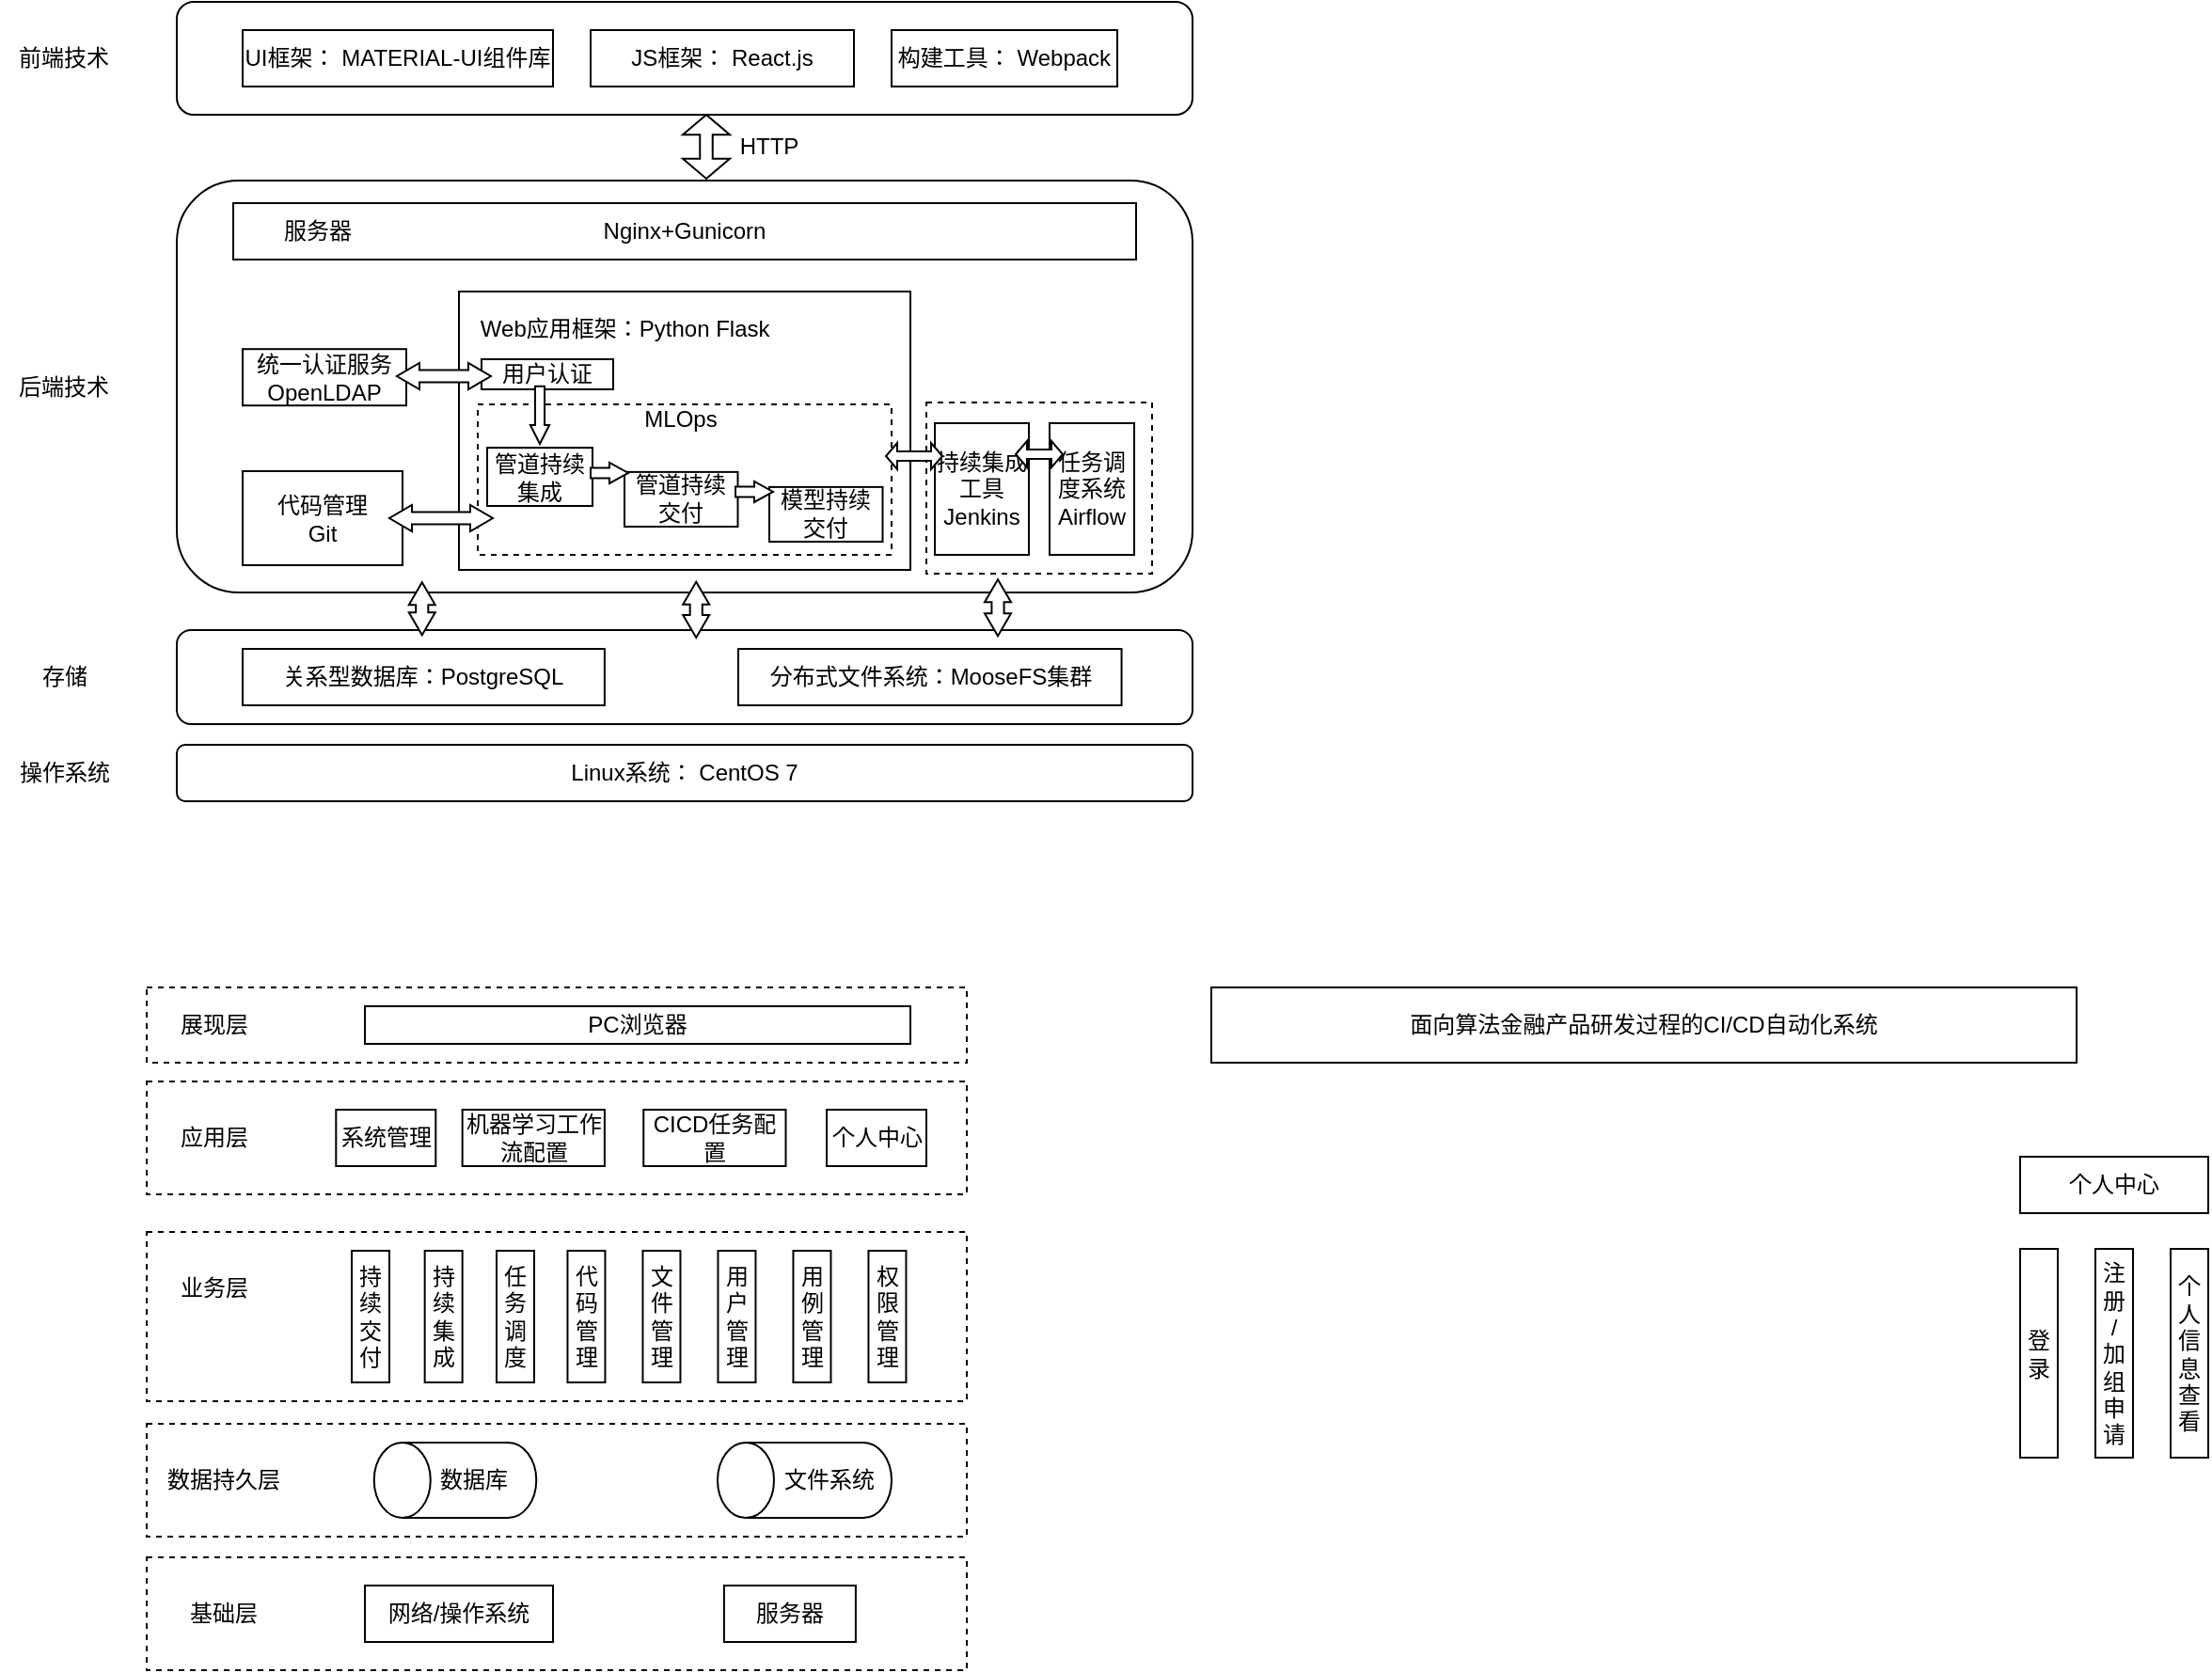 <mxfile version="14.6.6" type="github">
  <diagram id="vNM15qeYT9EExKCgJNkL" name="第 1 页">
    <mxGraphModel dx="782" dy="437" grid="1" gridSize="10" guides="1" tooltips="1" connect="1" arrows="1" fold="1" page="1" pageScale="1" pageWidth="827" pageHeight="1169" math="0" shadow="0">
      <root>
        <mxCell id="0" />
        <mxCell id="1" parent="0" />
        <mxCell id="6xyBLph1M2rWBh-eGpku-9" value="" style="rounded=1;whiteSpace=wrap;html=1;" vertex="1" parent="1">
          <mxGeometry x="100" y="191" width="540" height="219" as="geometry" />
        </mxCell>
        <mxCell id="6xyBLph1M2rWBh-eGpku-51" value="" style="rounded=0;whiteSpace=wrap;html=1;dashed=1;" vertex="1" parent="1">
          <mxGeometry x="498.5" y="309" width="120" height="91" as="geometry" />
        </mxCell>
        <mxCell id="6xyBLph1M2rWBh-eGpku-11" value="" style="rounded=0;whiteSpace=wrap;html=1;" vertex="1" parent="1">
          <mxGeometry x="250" y="250" width="240" height="148" as="geometry" />
        </mxCell>
        <mxCell id="6xyBLph1M2rWBh-eGpku-48" value="" style="rounded=0;whiteSpace=wrap;html=1;dashed=1;" vertex="1" parent="1">
          <mxGeometry x="260" y="310" width="220" height="80" as="geometry" />
        </mxCell>
        <mxCell id="6xyBLph1M2rWBh-eGpku-1" value="" style="rounded=1;whiteSpace=wrap;html=1;" vertex="1" parent="1">
          <mxGeometry x="100" y="96" width="540" height="60" as="geometry" />
        </mxCell>
        <mxCell id="6xyBLph1M2rWBh-eGpku-2" value="前端技术" style="text;html=1;strokeColor=none;fillColor=none;align=center;verticalAlign=middle;whiteSpace=wrap;rounded=0;" vertex="1" parent="1">
          <mxGeometry x="15.0" y="116" width="50" height="20" as="geometry" />
        </mxCell>
        <mxCell id="6xyBLph1M2rWBh-eGpku-3" value="UI框架： MATERIAL-UI组件库" style="rounded=0;whiteSpace=wrap;html=1;" vertex="1" parent="1">
          <mxGeometry x="135" y="111" width="165" height="30" as="geometry" />
        </mxCell>
        <mxCell id="6xyBLph1M2rWBh-eGpku-4" value="JS框架： React.js" style="rounded=0;whiteSpace=wrap;html=1;" vertex="1" parent="1">
          <mxGeometry x="320" y="111" width="140" height="30" as="geometry" />
        </mxCell>
        <mxCell id="6xyBLph1M2rWBh-eGpku-7" value="" style="html=1;shadow=0;dashed=0;align=center;verticalAlign=middle;shape=mxgraph.arrows2.twoWayArrow;dy=0.73;dx=10.67;rotation=90;" vertex="1" parent="1">
          <mxGeometry x="364.5" y="160.5" width="34" height="25" as="geometry" />
        </mxCell>
        <mxCell id="6xyBLph1M2rWBh-eGpku-8" value="HTTP" style="text;html=1;strokeColor=none;fillColor=none;align=center;verticalAlign=middle;whiteSpace=wrap;rounded=0;" vertex="1" parent="1">
          <mxGeometry x="394.5" y="163" width="40" height="20" as="geometry" />
        </mxCell>
        <mxCell id="6xyBLph1M2rWBh-eGpku-10" value="Nginx+Gunicorn" style="rounded=0;whiteSpace=wrap;html=1;" vertex="1" parent="1">
          <mxGeometry x="130" y="203" width="480" height="30" as="geometry" />
        </mxCell>
        <mxCell id="6xyBLph1M2rWBh-eGpku-16" value="Web应用框架：Python Flask&amp;nbsp;" style="text;html=1;strokeColor=none;fillColor=none;align=center;verticalAlign=middle;whiteSpace=wrap;rounded=0;" vertex="1" parent="1">
          <mxGeometry x="255" y="260" width="170" height="20" as="geometry" />
        </mxCell>
        <mxCell id="6xyBLph1M2rWBh-eGpku-17" value="Linux系统： CentOS 7" style="rounded=1;whiteSpace=wrap;html=1;" vertex="1" parent="1">
          <mxGeometry x="100" y="491" width="540" height="30" as="geometry" />
        </mxCell>
        <mxCell id="6xyBLph1M2rWBh-eGpku-27" value="统一认证服务&lt;br&gt;OpenLDAP" style="rounded=0;whiteSpace=wrap;html=1;" vertex="1" parent="1">
          <mxGeometry x="135" y="280.6" width="87" height="30" as="geometry" />
        </mxCell>
        <mxCell id="6xyBLph1M2rWBh-eGpku-28" value="代码管理&lt;br&gt;Git" style="rounded=0;whiteSpace=wrap;html=1;" vertex="1" parent="1">
          <mxGeometry x="135" y="345.5" width="85" height="50" as="geometry" />
        </mxCell>
        <mxCell id="6xyBLph1M2rWBh-eGpku-29" value="操作系统" style="text;html=1;strokeColor=none;fillColor=none;align=center;verticalAlign=middle;whiteSpace=wrap;rounded=0;" vertex="1" parent="1">
          <mxGeometry x="12.5" y="496" width="55" height="20" as="geometry" />
        </mxCell>
        <mxCell id="6xyBLph1M2rWBh-eGpku-31" value="" style="html=1;shadow=0;dashed=0;align=center;verticalAlign=middle;shape=mxgraph.arrows2.twoWayArrow;dy=0.53;dx=12;rotation=0;" vertex="1" parent="1">
          <mxGeometry x="213" y="363.5" width="55" height="14" as="geometry" />
        </mxCell>
        <mxCell id="6xyBLph1M2rWBh-eGpku-32" value="任务调度系统&lt;br&gt;Airflow" style="rounded=0;whiteSpace=wrap;html=1;" vertex="1" parent="1">
          <mxGeometry x="564" y="320" width="45" height="70" as="geometry" />
        </mxCell>
        <mxCell id="6xyBLph1M2rWBh-eGpku-33" value="持续集成工具&lt;br&gt;Jenkins" style="rounded=0;whiteSpace=wrap;html=1;" vertex="1" parent="1">
          <mxGeometry x="503" y="320" width="50" height="70" as="geometry" />
        </mxCell>
        <mxCell id="6xyBLph1M2rWBh-eGpku-34" value="" style="html=1;shadow=0;dashed=0;align=center;verticalAlign=middle;shape=mxgraph.arrows2.twoWayArrow;dy=0.64;dx=6;rotation=0;" vertex="1" parent="1">
          <mxGeometry x="477" y="330.5" width="30" height="14" as="geometry" />
        </mxCell>
        <mxCell id="6xyBLph1M2rWBh-eGpku-36" value="服务器" style="text;html=1;strokeColor=none;fillColor=none;align=center;verticalAlign=middle;whiteSpace=wrap;rounded=0;" vertex="1" parent="1">
          <mxGeometry x="155" y="208" width="40" height="20" as="geometry" />
        </mxCell>
        <mxCell id="6xyBLph1M2rWBh-eGpku-37" value="用户认证" style="rounded=0;whiteSpace=wrap;html=1;" vertex="1" parent="1">
          <mxGeometry x="262" y="286" width="70" height="16" as="geometry" />
        </mxCell>
        <mxCell id="6xyBLph1M2rWBh-eGpku-39" value="" style="html=1;shadow=0;dashed=0;align=center;verticalAlign=middle;shape=mxgraph.arrows2.arrow;dy=0.5;dx=10;notch=0;rotation=90;" vertex="1" parent="1">
          <mxGeometry x="277.65" y="310.6" width="30.7" height="10.13" as="geometry" />
        </mxCell>
        <mxCell id="6xyBLph1M2rWBh-eGpku-42" value="管道持续集成" style="rounded=0;whiteSpace=wrap;html=1;" vertex="1" parent="1">
          <mxGeometry x="265" y="333.07" width="56" height="30.93" as="geometry" />
        </mxCell>
        <mxCell id="6xyBLph1M2rWBh-eGpku-43" value="管道持续&lt;br&gt;交付" style="rounded=0;whiteSpace=wrap;html=1;" vertex="1" parent="1">
          <mxGeometry x="338" y="345.94" width="60.25" height="29.07" as="geometry" />
        </mxCell>
        <mxCell id="6xyBLph1M2rWBh-eGpku-46" value="模型持续&lt;br&gt;交付" style="rounded=0;whiteSpace=wrap;html=1;" vertex="1" parent="1">
          <mxGeometry x="415" y="353.94" width="60.25" height="29.07" as="geometry" />
        </mxCell>
        <mxCell id="6xyBLph1M2rWBh-eGpku-47" value="" style="html=1;shadow=0;dashed=0;align=center;verticalAlign=middle;shape=mxgraph.arrows2.twoWayArrow;dy=0.64;dx=6;rotation=0;" vertex="1" parent="1">
          <mxGeometry x="546" y="329.5" width="25" height="14" as="geometry" />
        </mxCell>
        <mxCell id="6xyBLph1M2rWBh-eGpku-45" value="" style="html=1;shadow=0;dashed=0;align=center;verticalAlign=middle;shape=mxgraph.arrows2.arrow;dy=0.5;dx=10;notch=0;rotation=0;" vertex="1" parent="1">
          <mxGeometry x="397" y="350.94" width="20" height="11.06" as="geometry" />
        </mxCell>
        <mxCell id="6xyBLph1M2rWBh-eGpku-40" value="" style="html=1;shadow=0;dashed=0;align=center;verticalAlign=middle;shape=mxgraph.arrows2.arrow;dy=0.5;dx=10;notch=0;rotation=0;" vertex="1" parent="1">
          <mxGeometry x="320" y="340.94" width="20" height="11.06" as="geometry" />
        </mxCell>
        <mxCell id="6xyBLph1M2rWBh-eGpku-52" value="存储" style="text;html=1;strokeColor=none;fillColor=none;align=center;verticalAlign=middle;whiteSpace=wrap;rounded=0;" vertex="1" parent="1">
          <mxGeometry x="6.566" y="445" width="66.869" height="20" as="geometry" />
        </mxCell>
        <mxCell id="6xyBLph1M2rWBh-eGpku-53" value="后端技术" style="text;html=1;strokeColor=none;fillColor=none;align=center;verticalAlign=middle;whiteSpace=wrap;rounded=0;" vertex="1" parent="1">
          <mxGeometry x="15" y="290.6" width="50" height="20" as="geometry" />
        </mxCell>
        <mxCell id="6xyBLph1M2rWBh-eGpku-54" value="MLOps" style="text;html=1;strokeColor=none;fillColor=none;align=center;verticalAlign=middle;whiteSpace=wrap;rounded=0;dashed=1;" vertex="1" parent="1">
          <mxGeometry x="348.13" y="308.07" width="40" height="20" as="geometry" />
        </mxCell>
        <mxCell id="6xyBLph1M2rWBh-eGpku-12" value="" style="rounded=1;whiteSpace=wrap;html=1;" vertex="1" parent="1">
          <mxGeometry x="100" y="430" width="540" height="50" as="geometry" />
        </mxCell>
        <mxCell id="6xyBLph1M2rWBh-eGpku-13" value="关系型数据库：PostgreSQL" style="rounded=0;whiteSpace=wrap;html=1;" vertex="1" parent="1">
          <mxGeometry x="134.997" y="440" width="192.453" height="30" as="geometry" />
        </mxCell>
        <mxCell id="6xyBLph1M2rWBh-eGpku-15" value="分布式文件系统：MooseFS集群" style="rounded=0;whiteSpace=wrap;html=1;" vertex="1" parent="1">
          <mxGeometry x="398.501" y="440" width="203.774" height="30" as="geometry" />
        </mxCell>
        <mxCell id="6xyBLph1M2rWBh-eGpku-25" value="" style="html=1;shadow=0;dashed=0;align=center;verticalAlign=middle;shape=mxgraph.arrows2.twoWayArrow;dy=0.53;dx=12;rotation=90;" vertex="1" parent="1">
          <mxGeometry x="216.38" y="411.63" width="28" height="14" as="geometry" />
        </mxCell>
        <mxCell id="6xyBLph1M2rWBh-eGpku-50" value="" style="html=1;shadow=0;dashed=0;align=center;verticalAlign=middle;shape=mxgraph.arrows2.twoWayArrow;dy=0.53;dx=12;rotation=90;" vertex="1" parent="1">
          <mxGeometry x="521.5" y="411.13" width="30" height="14" as="geometry" />
        </mxCell>
        <mxCell id="6xyBLph1M2rWBh-eGpku-26" value="" style="html=1;shadow=0;dashed=0;align=center;verticalAlign=middle;shape=mxgraph.arrows2.twoWayArrow;dy=0.53;dx=12;rotation=90;" vertex="1" parent="1">
          <mxGeometry x="361.28" y="412.16" width="29.67" height="14" as="geometry" />
        </mxCell>
        <mxCell id="6xyBLph1M2rWBh-eGpku-58" value="构建工具： Webpack" style="rounded=0;whiteSpace=wrap;html=1;" vertex="1" parent="1">
          <mxGeometry x="480" y="111" width="120" height="30" as="geometry" />
        </mxCell>
        <mxCell id="6xyBLph1M2rWBh-eGpku-35" value="" style="html=1;shadow=0;dashed=0;align=center;verticalAlign=middle;shape=mxgraph.arrows2.twoWayArrow;dy=0.53;dx=12;rotation=0;" vertex="1" parent="1">
          <mxGeometry x="217" y="288" width="50" height="14" as="geometry" />
        </mxCell>
        <mxCell id="6xyBLph1M2rWBh-eGpku-60" value="" style="rounded=0;whiteSpace=wrap;html=1;dashed=1;" vertex="1" parent="1">
          <mxGeometry x="84" y="620" width="436" height="40" as="geometry" />
        </mxCell>
        <mxCell id="6xyBLph1M2rWBh-eGpku-61" value="" style="rounded=0;whiteSpace=wrap;html=1;dashed=1;" vertex="1" parent="1">
          <mxGeometry x="84" y="670" width="436" height="60" as="geometry" />
        </mxCell>
        <mxCell id="6xyBLph1M2rWBh-eGpku-62" value="展现层" style="text;html=1;strokeColor=none;fillColor=none;align=center;verticalAlign=middle;whiteSpace=wrap;rounded=0;dashed=1;" vertex="1" parent="1">
          <mxGeometry x="100" y="630" width="40" height="20" as="geometry" />
        </mxCell>
        <mxCell id="6xyBLph1M2rWBh-eGpku-63" value="应用层" style="text;html=1;strokeColor=none;fillColor=none;align=center;verticalAlign=middle;whiteSpace=wrap;rounded=0;dashed=1;" vertex="1" parent="1">
          <mxGeometry x="100" y="690" width="40" height="20" as="geometry" />
        </mxCell>
        <mxCell id="6xyBLph1M2rWBh-eGpku-64" value="" style="rounded=0;whiteSpace=wrap;html=1;dashed=1;" vertex="1" parent="1">
          <mxGeometry x="84" y="750" width="436" height="90" as="geometry" />
        </mxCell>
        <mxCell id="6xyBLph1M2rWBh-eGpku-65" value="业务层" style="text;html=1;strokeColor=none;fillColor=none;align=center;verticalAlign=middle;whiteSpace=wrap;rounded=0;dashed=1;" vertex="1" parent="1">
          <mxGeometry x="100" y="770" width="40" height="20" as="geometry" />
        </mxCell>
        <mxCell id="6xyBLph1M2rWBh-eGpku-69" value="PC浏览器" style="rounded=0;whiteSpace=wrap;html=1;" vertex="1" parent="1">
          <mxGeometry x="200" y="630" width="290" height="20" as="geometry" />
        </mxCell>
        <mxCell id="6xyBLph1M2rWBh-eGpku-70" value="个人中心" style="rounded=0;whiteSpace=wrap;html=1;" vertex="1" parent="1">
          <mxGeometry x="445.5" y="685" width="53" height="30" as="geometry" />
        </mxCell>
        <mxCell id="6xyBLph1M2rWBh-eGpku-72" value="面向算法金融产品研发过程的CI/CD自动化系统" style="rounded=0;whiteSpace=wrap;html=1;" vertex="1" parent="1">
          <mxGeometry x="650" y="620" width="460" height="40" as="geometry" />
        </mxCell>
        <mxCell id="6xyBLph1M2rWBh-eGpku-74" value="个人中心" style="rounded=0;whiteSpace=wrap;html=1;" vertex="1" parent="1">
          <mxGeometry x="1080" y="710" width="100" height="30" as="geometry" />
        </mxCell>
        <mxCell id="6xyBLph1M2rWBh-eGpku-75" value="登录" style="rounded=0;whiteSpace=wrap;html=1;" vertex="1" parent="1">
          <mxGeometry x="1080" y="759" width="20" height="111" as="geometry" />
        </mxCell>
        <mxCell id="6xyBLph1M2rWBh-eGpku-76" value="注册&lt;br&gt;/&lt;br&gt;加组申请" style="rounded=0;whiteSpace=wrap;html=1;" vertex="1" parent="1">
          <mxGeometry x="1120" y="759" width="20" height="111" as="geometry" />
        </mxCell>
        <mxCell id="6xyBLph1M2rWBh-eGpku-78" value="个人信息查看" style="rounded=0;whiteSpace=wrap;html=1;" vertex="1" parent="1">
          <mxGeometry x="1160" y="759" width="20" height="111" as="geometry" />
        </mxCell>
        <mxCell id="6xyBLph1M2rWBh-eGpku-89" value="机器学习工作流配置" style="rounded=0;whiteSpace=wrap;html=1;" vertex="1" parent="1">
          <mxGeometry x="251.83" y="685" width="75.62" height="30" as="geometry" />
        </mxCell>
        <mxCell id="6xyBLph1M2rWBh-eGpku-90" value="CICD任务配置" style="rounded=0;whiteSpace=wrap;html=1;" vertex="1" parent="1">
          <mxGeometry x="348.13" y="685" width="75.62" height="30" as="geometry" />
        </mxCell>
        <mxCell id="6xyBLph1M2rWBh-eGpku-91" value="系统管理" style="rounded=0;whiteSpace=wrap;html=1;" vertex="1" parent="1">
          <mxGeometry x="184.65" y="685" width="53" height="30" as="geometry" />
        </mxCell>
        <mxCell id="6xyBLph1M2rWBh-eGpku-107" value="持续集成&lt;span style=&quot;color: rgba(0 , 0 , 0 , 0) ; font-family: monospace ; font-size: 0px&quot;&gt;%3CmxGraphModel%3E%3Croot%3E%3CmxCell%20id%3D%220%22%2F%3E%3CmxCell%20id%3D%221%22%20parent%3D%220%22%2F%3E%3CmxCell%20id%3D%222%22%20value%3D%22%E7%94%A8%E4%BE%8B%E7%AE%A1%E7%90%86%22%20style%3D%22rounded%3D0%3BwhiteSpace%3Dwrap%3Bhtml%3D1%3B%22%20vertex%3D%221%22%20parent%3D%221%22%3E%3CmxGeometry%20x%3D%22376.73%22%20y%3D%22760%22%20width%3D%2220%22%20height%3D%2270%22%20as%3D%22geometry%22%2F%3E%3C%2FmxCell%3E%3C%2Froot%3E%3C%2FmxGraphModel%3E&lt;/span&gt;" style="rounded=0;whiteSpace=wrap;html=1;" vertex="1" parent="1">
          <mxGeometry x="231.83" y="760" width="20" height="70" as="geometry" />
        </mxCell>
        <mxCell id="6xyBLph1M2rWBh-eGpku-108" value="持续交付&lt;span style=&quot;color: rgba(0 , 0 , 0 , 0) ; font-family: monospace ; font-size: 0px&quot;&gt;%3CmxGraphModel%3E%3Croot%3E%3CmxCell%20id%3D%220%22%2F%3E%3CmxCell%20id%3D%221%22%20parent%3D%220%22%2F%3E%3CmxCell%20id%3D%222%22%20value%3D%22%E7%94%A8%E4%BE%8B%E7%AE%A1%E7%90%86%22%20style%3D%22rounded%3D0%3BwhiteSpace%3Dwrap%3Bhtml%3D1%3B%22%20vertex%3D%221%22%20parent%3D%221%22%3E%3CmxGeometry%20x%3D%22376.73%22%20y%3D%22760%22%20width%3D%2220%22%20height%3D%2270%22%20as%3D%22geometry%22%2F%3E%3C%2FmxCell%3E%3C%2Froot%3E%3C%2FmxGraphModel%3E&lt;/span&gt;" style="rounded=0;whiteSpace=wrap;html=1;" vertex="1" parent="1">
          <mxGeometry x="193" y="760" width="20" height="70" as="geometry" />
        </mxCell>
        <mxCell id="6xyBLph1M2rWBh-eGpku-106" value="" style="group" vertex="1" connectable="0" parent="1">
          <mxGeometry x="270" y="760" width="217.73" height="70" as="geometry" />
        </mxCell>
        <mxCell id="6xyBLph1M2rWBh-eGpku-92" value="任务调度" style="rounded=0;whiteSpace=wrap;html=1;" vertex="1" parent="6xyBLph1M2rWBh-eGpku-106">
          <mxGeometry width="20" height="70" as="geometry" />
        </mxCell>
        <mxCell id="6xyBLph1M2rWBh-eGpku-93" value="代码管理" style="rounded=0;whiteSpace=wrap;html=1;" vertex="1" parent="6xyBLph1M2rWBh-eGpku-106">
          <mxGeometry x="37.73" width="20" height="70" as="geometry" />
        </mxCell>
        <mxCell id="6xyBLph1M2rWBh-eGpku-94" value="用户管理&lt;span style=&quot;color: rgba(0 , 0 , 0 , 0) ; font-family: monospace ; font-size: 0px&quot;&gt;%3CmxGraphModel%3E%3Croot%3E%3CmxCell%20id%3D%220%22%2F%3E%3CmxCell%20id%3D%221%22%20parent%3D%220%22%2F%3E%3CmxCell%20id%3D%222%22%20value%3D%22%E6%96%87%E4%BB%B6%E7%AE%A1%E7%90%86%22%20style%3D%22rounded%3D0%3BwhiteSpace%3Dwrap%3Bhtml%3D1%3B%22%20vertex%3D%221%22%20parent%3D%221%22%3E%3CmxGeometry%20x%3D%22680%22%20y%3D%22720%22%20width%3D%2220%22%20height%3D%2270%22%20as%3D%22geometry%22%2F%3E%3C%2FmxCell%3E%3C%2Froot%3E%3C%2FmxGraphModel%3E&lt;/span&gt;" style="rounded=0;whiteSpace=wrap;html=1;" vertex="1" parent="6xyBLph1M2rWBh-eGpku-106">
          <mxGeometry x="117.73" width="20" height="70" as="geometry" />
        </mxCell>
        <mxCell id="6xyBLph1M2rWBh-eGpku-95" value="权限管理" style="rounded=0;whiteSpace=wrap;html=1;" vertex="1" parent="6xyBLph1M2rWBh-eGpku-106">
          <mxGeometry x="197.73" width="20" height="70" as="geometry" />
        </mxCell>
        <mxCell id="6xyBLph1M2rWBh-eGpku-96" value="文件管理" style="rounded=0;whiteSpace=wrap;html=1;" vertex="1" parent="6xyBLph1M2rWBh-eGpku-106">
          <mxGeometry x="77.73" width="20" height="70" as="geometry" />
        </mxCell>
        <mxCell id="6xyBLph1M2rWBh-eGpku-97" value="用例管理" style="rounded=0;whiteSpace=wrap;html=1;" vertex="1" parent="6xyBLph1M2rWBh-eGpku-106">
          <mxGeometry x="157.73" width="20" height="70" as="geometry" />
        </mxCell>
        <mxCell id="6xyBLph1M2rWBh-eGpku-66" value="" style="rounded=0;whiteSpace=wrap;html=1;dashed=1;" vertex="1" parent="1">
          <mxGeometry x="84" y="852" width="436" height="60" as="geometry" />
        </mxCell>
        <mxCell id="6xyBLph1M2rWBh-eGpku-67" value="数据持久层" style="text;html=1;strokeColor=none;fillColor=none;align=center;verticalAlign=middle;whiteSpace=wrap;rounded=0;dashed=1;" vertex="1" parent="1">
          <mxGeometry x="90" y="872" width="70" height="20" as="geometry" />
        </mxCell>
        <mxCell id="6xyBLph1M2rWBh-eGpku-101" value="" style="group" vertex="1" connectable="0" parent="1">
          <mxGeometry x="387.5" y="862" width="92.5" height="40" as="geometry" />
        </mxCell>
        <mxCell id="6xyBLph1M2rWBh-eGpku-84" value="" style="shape=cylinder3;whiteSpace=wrap;html=1;boundedLbl=1;backgroundOutline=1;size=15;rounded=1;rotation=-90;" vertex="1" parent="6xyBLph1M2rWBh-eGpku-101">
          <mxGeometry x="26.25" y="-26.25" width="40" height="92.5" as="geometry" />
        </mxCell>
        <mxCell id="6xyBLph1M2rWBh-eGpku-85" value="文件系统" style="text;html=1;strokeColor=none;fillColor=none;align=center;verticalAlign=middle;whiteSpace=wrap;rounded=0;" vertex="1" parent="6xyBLph1M2rWBh-eGpku-101">
          <mxGeometry x="33.25" y="10" width="51.5" height="20" as="geometry" />
        </mxCell>
        <mxCell id="6xyBLph1M2rWBh-eGpku-102" value="" style="group" vertex="1" connectable="0" parent="1">
          <mxGeometry x="204.875" y="861.995" width="86.25" height="40" as="geometry" />
        </mxCell>
        <mxCell id="6xyBLph1M2rWBh-eGpku-79" value="" style="shape=cylinder3;whiteSpace=wrap;html=1;boundedLbl=1;backgroundOutline=1;size=15;rounded=1;rotation=-90;" vertex="1" parent="6xyBLph1M2rWBh-eGpku-102">
          <mxGeometry x="23.125" y="-23.125" width="40" height="86.25" as="geometry" />
        </mxCell>
        <mxCell id="6xyBLph1M2rWBh-eGpku-80" value="数据库" style="text;html=1;strokeColor=none;fillColor=none;align=center;verticalAlign=middle;whiteSpace=wrap;rounded=0;" vertex="1" parent="6xyBLph1M2rWBh-eGpku-102">
          <mxGeometry x="32.775" y="10.005" width="40" height="20" as="geometry" />
        </mxCell>
        <mxCell id="6xyBLph1M2rWBh-eGpku-68" value="" style="rounded=0;whiteSpace=wrap;html=1;dashed=1;" vertex="1" parent="1">
          <mxGeometry x="84" y="923" width="436" height="60" as="geometry" />
        </mxCell>
        <mxCell id="6xyBLph1M2rWBh-eGpku-81" value="基础层" style="text;html=1;strokeColor=none;fillColor=none;align=center;verticalAlign=middle;whiteSpace=wrap;rounded=0;dashed=1;" vertex="1" parent="1">
          <mxGeometry x="100" y="943" width="50" height="20" as="geometry" />
        </mxCell>
        <mxCell id="6xyBLph1M2rWBh-eGpku-82" value="网络/操作系统" style="rounded=0;whiteSpace=wrap;html=1;" vertex="1" parent="1">
          <mxGeometry x="200" y="938" width="100" height="30" as="geometry" />
        </mxCell>
        <mxCell id="6xyBLph1M2rWBh-eGpku-83" value="服务器" style="rounded=0;whiteSpace=wrap;html=1;" vertex="1" parent="1">
          <mxGeometry x="390.95" y="938" width="70" height="30" as="geometry" />
        </mxCell>
      </root>
    </mxGraphModel>
  </diagram>
</mxfile>
